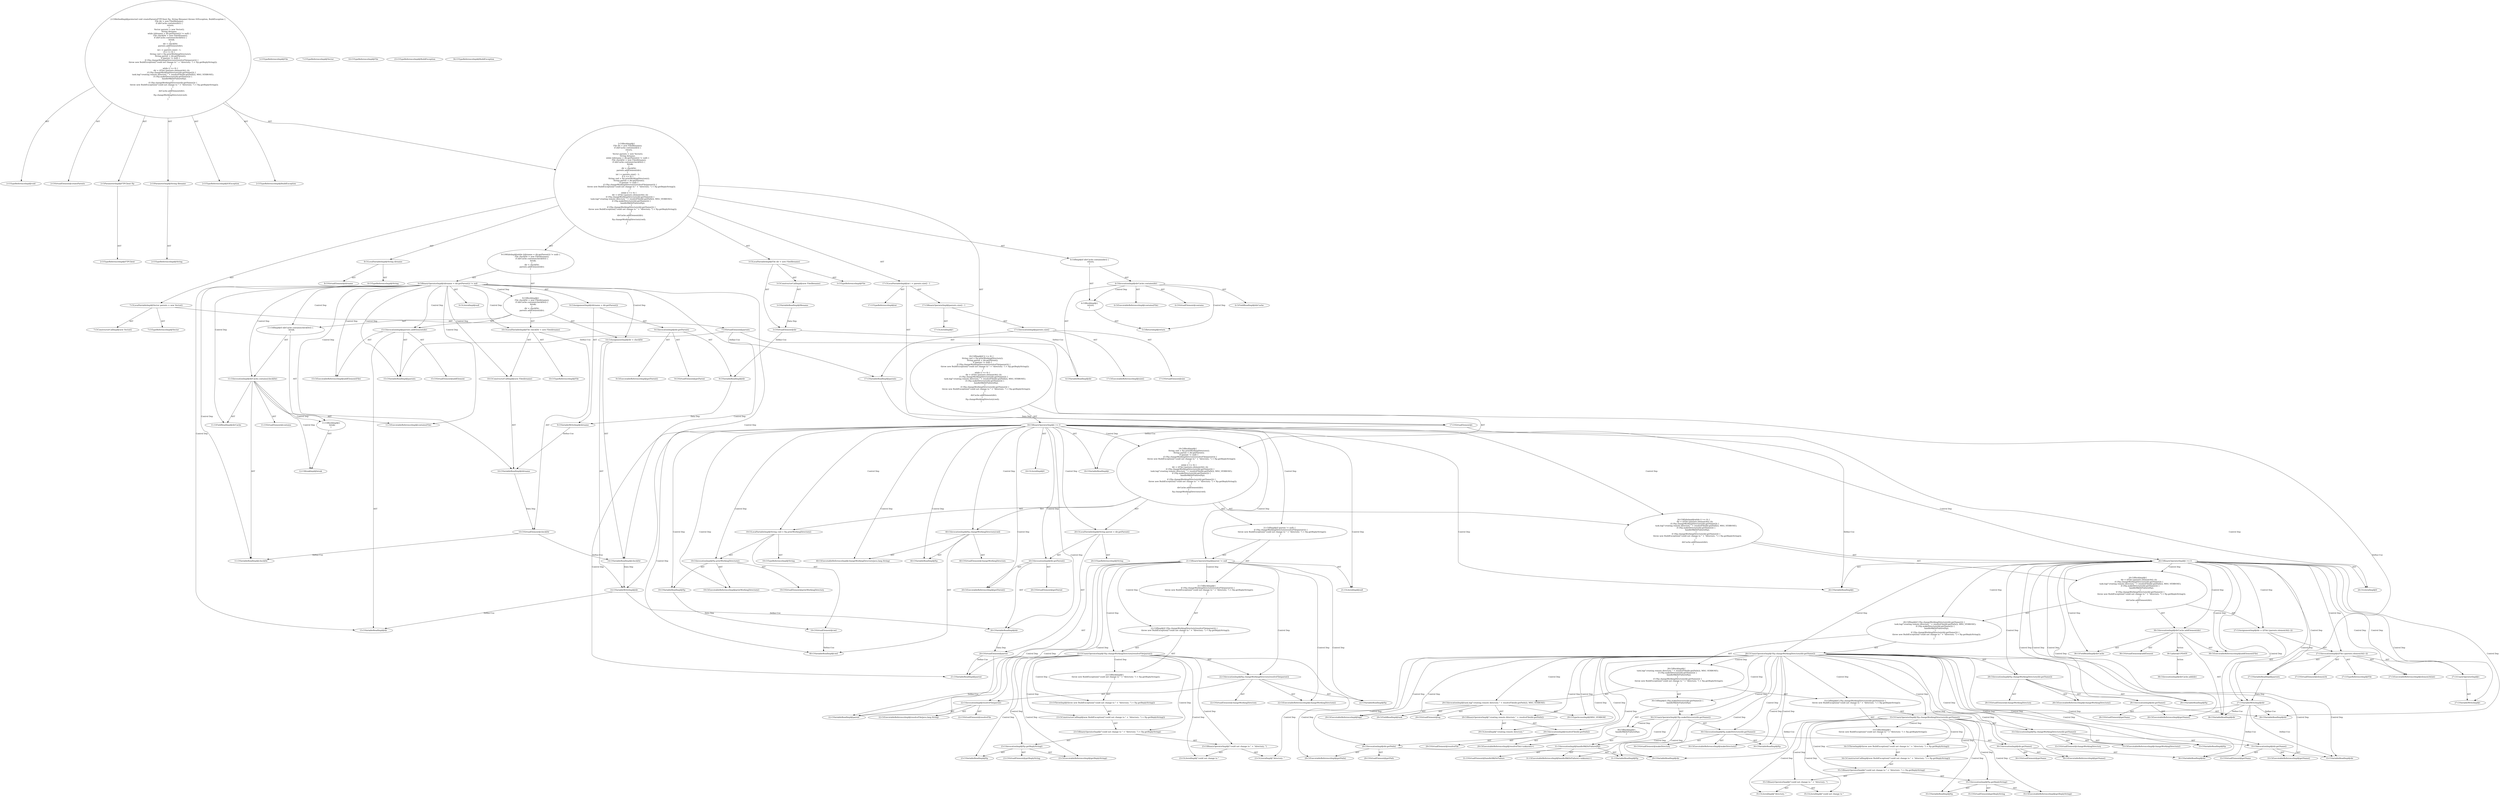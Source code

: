 digraph "createParents#?,FTPClient,String" {
0 [label="2:CtTypeReferenceImpl@void" shape=ellipse]
1 [label="2:CtVirtualElement@createParents" shape=ellipse]
2 [label="2:CtParameterImpl@FTPClient ftp" shape=ellipse]
3 [label="2:CtTypeReferenceImpl@FTPClient" shape=ellipse]
4 [label="2:CtParameterImpl@String filename" shape=ellipse]
5 [label="2:CtTypeReferenceImpl@String" shape=ellipse]
6 [label="2:CtTypeReferenceImpl@IOException" shape=ellipse]
7 [label="2:CtTypeReferenceImpl@BuildException" shape=ellipse]
8 [label="3:CtTypeReferenceImpl@File" shape=ellipse]
9 [label="3:CtTypeReferenceImpl@File" shape=ellipse]
10 [label="3:CtVariableReadImpl@filename" shape=ellipse]
11 [label="3:CtConstructorCallImpl@new File(filename)" shape=ellipse]
12 [label="3:CtVirtualElement@dir" shape=ellipse]
13 [label="3:CtLocalVariableImpl@File dir = new File(filename)" shape=ellipse]
14 [label="4:CtExecutableReferenceImpl@contains(File)" shape=ellipse]
15 [label="4:CtVirtualElement@contains" shape=ellipse]
16 [label="4:CtFieldReadImpl@dirCache" shape=ellipse]
17 [label="4:CtVariableReadImpl@dir" shape=ellipse]
18 [label="4:CtInvocationImpl@dirCache.contains(dir)" shape=ellipse]
19 [label="5:CtReturnImpl@return" shape=ellipse]
20 [label="4:CtBlockImpl@\{
    return;
\}" shape=ellipse]
21 [label="4:CtIfImpl@if (dirCache.contains(dir)) \{
    return;
\}" shape=ellipse]
22 [label="7:CtTypeReferenceImpl@Vector" shape=ellipse]
23 [label="7:CtTypeReferenceImpl@Vector" shape=ellipse]
24 [label="7:CtConstructorCallImpl@new Vector()" shape=ellipse]
25 [label="7:CtVirtualElement@parents" shape=ellipse]
26 [label="7:CtLocalVariableImpl@Vector parents = new Vector()" shape=ellipse]
27 [label="8:CtTypeReferenceImpl@String" shape=ellipse]
28 [label="8:CtVirtualElement@dirname" shape=ellipse]
29 [label="8:CtLocalVariableImpl@String dirname" shape=ellipse]
30 [label="9:CtVariableWriteImpl@dirname" shape=ellipse]
31 [label="9:CtExecutableReferenceImpl@getParent()" shape=ellipse]
32 [label="9:CtVirtualElement@getParent" shape=ellipse]
33 [label="9:CtVariableReadImpl@dir" shape=ellipse]
34 [label="9:CtInvocationImpl@dir.getParent()" shape=ellipse]
35 [label="9:CtAssignmentImpl@(dirname = dir.getParent())" shape=ellipse]
36 [label="9:CtLiteralImpl@null" shape=ellipse]
37 [label="9:CtBinaryOperatorImpl@(dirname = dir.getParent()) != null" shape=ellipse]
38 [label="10:CtTypeReferenceImpl@File" shape=ellipse]
39 [label="10:CtTypeReferenceImpl@File" shape=ellipse]
40 [label="10:CtVariableReadImpl@dirname" shape=ellipse]
41 [label="10:CtConstructorCallImpl@new File(dirname)" shape=ellipse]
42 [label="10:CtVirtualElement@checkDir" shape=ellipse]
43 [label="10:CtLocalVariableImpl@File checkDir = new File(dirname)" shape=ellipse]
44 [label="11:CtExecutableReferenceImpl@contains(File)" shape=ellipse]
45 [label="11:CtVirtualElement@contains" shape=ellipse]
46 [label="11:CtFieldReadImpl@dirCache" shape=ellipse]
47 [label="11:CtVariableReadImpl@checkDir" shape=ellipse]
48 [label="11:CtInvocationImpl@dirCache.contains(checkDir)" shape=ellipse]
49 [label="12:CtBreakImpl@break" shape=ellipse]
50 [label="11:CtBlockImpl@\{
    break;
\}" shape=ellipse]
51 [label="11:CtIfImpl@if (dirCache.contains(checkDir)) \{
    break;
\}" shape=ellipse]
52 [label="14:CtVariableWriteImpl@dir" shape=ellipse]
53 [label="14:CtVariableReadImpl@checkDir" shape=ellipse]
54 [label="14:CtAssignmentImpl@dir = checkDir" shape=ellipse]
55 [label="15:CtExecutableReferenceImpl@addElement(File)" shape=ellipse]
56 [label="15:CtVirtualElement@addElement" shape=ellipse]
57 [label="15:CtVariableReadImpl@parents" shape=ellipse]
58 [label="15:CtVariableReadImpl@dir" shape=ellipse]
59 [label="15:CtInvocationImpl@parents.addElement(dir)" shape=ellipse]
60 [label="9:CtBlockImpl@\{
    File checkDir = new File(dirname);
    if (dirCache.contains(checkDir)) \{
        break;
    \}
    dir = checkDir;
    parents.addElement(dir);
\}" shape=ellipse]
61 [label="9:CtWhileImpl@while ((dirname = dir.getParent()) != null) \{
    File checkDir = new File(dirname);
    if (dirCache.contains(checkDir)) \{
        break;
    \}
    dir = checkDir;
    parents.addElement(dir);
\} " shape=ellipse]
62 [label="17:CtTypeReferenceImpl@int" shape=ellipse]
63 [label="17:CtExecutableReferenceImpl@size()" shape=ellipse]
64 [label="17:CtVirtualElement@size" shape=ellipse]
65 [label="17:CtVariableReadImpl@parents" shape=ellipse]
66 [label="17:CtInvocationImpl@parents.size()" shape=ellipse]
67 [label="17:CtLiteralImpl@1" shape=ellipse]
68 [label="17:CtBinaryOperatorImpl@parents.size() - 1" shape=ellipse]
69 [label="17:CtVirtualElement@i" shape=ellipse]
70 [label="17:CtLocalVariableImpl@int i = parents.size() - 1" shape=ellipse]
71 [label="18:CtVariableReadImpl@i" shape=ellipse]
72 [label="18:CtLiteralImpl@0" shape=ellipse]
73 [label="18:CtBinaryOperatorImpl@i >= 0" shape=ellipse]
74 [label="19:CtTypeReferenceImpl@String" shape=ellipse]
75 [label="19:CtExecutableReferenceImpl@printWorkingDirectory()" shape=ellipse]
76 [label="19:CtVirtualElement@printWorkingDirectory" shape=ellipse]
77 [label="19:CtVariableReadImpl@ftp" shape=ellipse]
78 [label="19:CtInvocationImpl@ftp.printWorkingDirectory()" shape=ellipse]
79 [label="19:CtVirtualElement@cwd" shape=ellipse]
80 [label="19:CtLocalVariableImpl@String cwd = ftp.printWorkingDirectory()" shape=ellipse]
81 [label="20:CtTypeReferenceImpl@String" shape=ellipse]
82 [label="20:CtExecutableReferenceImpl@getParent()" shape=ellipse]
83 [label="20:CtVirtualElement@getParent" shape=ellipse]
84 [label="20:CtVariableReadImpl@dir" shape=ellipse]
85 [label="20:CtInvocationImpl@dir.getParent()" shape=ellipse]
86 [label="20:CtVirtualElement@parent" shape=ellipse]
87 [label="20:CtLocalVariableImpl@String parent = dir.getParent()" shape=ellipse]
88 [label="21:CtVariableReadImpl@parent" shape=ellipse]
89 [label="21:CtLiteralImpl@null" shape=ellipse]
90 [label="21:CtBinaryOperatorImpl@parent != null" shape=ellipse]
91 [label="22:CtExecutableReferenceImpl@changeWorkingDirectory()" shape=ellipse]
92 [label="22:CtVirtualElement@changeWorkingDirectory" shape=ellipse]
93 [label="22:CtVariableReadImpl@ftp" shape=ellipse]
94 [label="22:CtExecutableReferenceImpl@resolveFile(java.lang.String)" shape=ellipse]
95 [label="22:CtVirtualElement@resolveFile" shape=ellipse]
96 [label="22:CtVariableReadImpl@parent" shape=ellipse]
97 [label="22:CtInvocationImpl@resolveFile(parent)" shape=ellipse]
98 [label="22:CtInvocationImpl@ftp.changeWorkingDirectory(resolveFile(parent))" shape=ellipse]
99 [label="22:CtUnaryOperatorImpl@!ftp.changeWorkingDirectory(resolveFile(parent))" shape=ellipse]
100 [label="23:CtTypeReferenceImpl@BuildException" shape=ellipse]
101 [label="23:CtLiteralImpl@\"could not change to \"" shape=ellipse]
102 [label="23:CtLiteralImpl@\"directory: \"" shape=ellipse]
103 [label="23:CtBinaryOperatorImpl@(\"could not change to \" + \"directory: \")" shape=ellipse]
104 [label="23:CtExecutableReferenceImpl@getReplyString()" shape=ellipse]
105 [label="23:CtVirtualElement@getReplyString" shape=ellipse]
106 [label="23:CtVariableReadImpl@ftp" shape=ellipse]
107 [label="23:CtInvocationImpl@ftp.getReplyString()" shape=ellipse]
108 [label="23:CtBinaryOperatorImpl@(\"could not change to \" + \"directory: \") + ftp.getReplyString()" shape=ellipse]
109 [label="23:CtConstructorCallImpl@new BuildException((\"could not change to \" + \"directory: \") + ftp.getReplyString())" shape=ellipse]
110 [label="23:CtThrowImpl@throw new BuildException((\"could not change to \" + \"directory: \") + ftp.getReplyString())" shape=ellipse]
111 [label="22:CtBlockImpl@\{
    throw new BuildException((\"could not change to \" + \"directory: \") + ftp.getReplyString());
\}" shape=ellipse]
112 [label="22:CtIfImpl@if (!ftp.changeWorkingDirectory(resolveFile(parent))) \{
    throw new BuildException((\"could not change to \" + \"directory: \") + ftp.getReplyString());
\}" shape=ellipse]
113 [label="21:CtBlockImpl@\{
    if (!ftp.changeWorkingDirectory(resolveFile(parent))) \{
        throw new BuildException((\"could not change to \" + \"directory: \") + ftp.getReplyString());
    \}
\}" shape=ellipse]
114 [label="21:CtIfImpl@if (parent != null) \{
    if (!ftp.changeWorkingDirectory(resolveFile(parent))) \{
        throw new BuildException((\"could not change to \" + \"directory: \") + ftp.getReplyString());
    \}
\}" shape=ellipse]
115 [label="26:CtVariableReadImpl@i" shape=ellipse]
116 [label="26:CtLiteralImpl@0" shape=ellipse]
117 [label="26:CtBinaryOperatorImpl@i >= 0" shape=ellipse]
118 [label="27:CtVariableWriteImpl@dir" shape=ellipse]
119 [label="27:CtExecutableReferenceImpl@elementAt(int)" shape=ellipse]
120 [label="27:CtVirtualElement@elementAt" shape=ellipse]
121 [label="27:CtVariableReadImpl@parents" shape=ellipse]
122 [label="27:CtVariableWriteImpl@i" shape=ellipse]
123 [label="27:CtUnaryOperatorImpl@i--" shape=ellipse]
124 [label="27:CtInvocationImpl@((File) (parents.elementAt(i--)))" shape=ellipse]
125 [label="27:CtTypeReferenceImpl@File" shape=ellipse]
126 [label="27:CtAssignmentImpl@dir = ((File) (parents.elementAt(i--)))" shape=ellipse]
127 [label="28:CtExecutableReferenceImpl@changeWorkingDirectory()" shape=ellipse]
128 [label="28:CtVirtualElement@changeWorkingDirectory" shape=ellipse]
129 [label="28:CtVariableReadImpl@ftp" shape=ellipse]
130 [label="28:CtExecutableReferenceImpl@getName()" shape=ellipse]
131 [label="28:CtVirtualElement@getName" shape=ellipse]
132 [label="28:CtVariableReadImpl@dir" shape=ellipse]
133 [label="28:CtInvocationImpl@dir.getName()" shape=ellipse]
134 [label="28:CtInvocationImpl@ftp.changeWorkingDirectory(dir.getName())" shape=ellipse]
135 [label="28:CtUnaryOperatorImpl@!ftp.changeWorkingDirectory(dir.getName())" shape=ellipse]
136 [label="29:CtExecutableReferenceImpl@log()" shape=ellipse]
137 [label="29:CtVirtualElement@log" shape=ellipse]
138 [label="29:CtFieldReadImpl@task" shape=ellipse]
139 [label="29:CtLiteralImpl@\"creating remote directory \"" shape=ellipse]
140 [label="29:CtExecutableReferenceImpl@resolveFile(<unknown>)" shape=ellipse]
141 [label="29:CtVirtualElement@resolveFile" shape=ellipse]
142 [label="29:CtExecutableReferenceImpl@getPath()" shape=ellipse]
143 [label="29:CtVirtualElement@getPath" shape=ellipse]
144 [label="29:CtVariableReadImpl@dir" shape=ellipse]
145 [label="29:CtInvocationImpl@dir.getPath()" shape=ellipse]
146 [label="29:CtInvocationImpl@resolveFile(dir.getPath())" shape=ellipse]
147 [label="29:CtBinaryOperatorImpl@\"creating remote directory \" + resolveFile(dir.getPath())" shape=ellipse]
148 [label="29:CtTypeAccessImpl@MSG_VERBOSE" shape=ellipse]
149 [label="29:CtInvocationImpl@task.log(\"creating remote directory \" + resolveFile(dir.getPath()), MSG_VERBOSE)" shape=ellipse]
150 [label="30:CtExecutableReferenceImpl@makeDirectory()" shape=ellipse]
151 [label="30:CtVirtualElement@makeDirectory" shape=ellipse]
152 [label="30:CtVariableReadImpl@ftp" shape=ellipse]
153 [label="30:CtExecutableReferenceImpl@getName()" shape=ellipse]
154 [label="30:CtVirtualElement@getName" shape=ellipse]
155 [label="30:CtVariableReadImpl@dir" shape=ellipse]
156 [label="30:CtInvocationImpl@dir.getName()" shape=ellipse]
157 [label="30:CtInvocationImpl@ftp.makeDirectory(dir.getName())" shape=ellipse]
158 [label="30:CtUnaryOperatorImpl@!ftp.makeDirectory(dir.getName())" shape=ellipse]
159 [label="31:CtExecutableReferenceImpl@handleMkDirFailure(<unknown>)" shape=ellipse]
160 [label="31:CtVirtualElement@handleMkDirFailure" shape=ellipse]
161 [label="31:CtVariableReadImpl@ftp" shape=ellipse]
162 [label="31:CtInvocationImpl@handleMkDirFailure(ftp)" shape=ellipse]
163 [label="30:CtBlockImpl@\{
    handleMkDirFailure(ftp);
\}" shape=ellipse]
164 [label="30:CtIfImpl@if (!ftp.makeDirectory(dir.getName())) \{
    handleMkDirFailure(ftp);
\}" shape=ellipse]
165 [label="33:CtExecutableReferenceImpl@changeWorkingDirectory()" shape=ellipse]
166 [label="33:CtVirtualElement@changeWorkingDirectory" shape=ellipse]
167 [label="33:CtVariableReadImpl@ftp" shape=ellipse]
168 [label="33:CtExecutableReferenceImpl@getName()" shape=ellipse]
169 [label="33:CtVirtualElement@getName" shape=ellipse]
170 [label="33:CtVariableReadImpl@dir" shape=ellipse]
171 [label="33:CtInvocationImpl@dir.getName()" shape=ellipse]
172 [label="33:CtInvocationImpl@ftp.changeWorkingDirectory(dir.getName())" shape=ellipse]
173 [label="33:CtUnaryOperatorImpl@!ftp.changeWorkingDirectory(dir.getName())" shape=ellipse]
174 [label="34:CtTypeReferenceImpl@BuildException" shape=ellipse]
175 [label="35:CtLiteralImpl@\"could not change to \"" shape=ellipse]
176 [label="35:CtLiteralImpl@\"directory: \"" shape=ellipse]
177 [label="35:CtBinaryOperatorImpl@(\"could not change to \" + \"directory: \")" shape=ellipse]
178 [label="35:CtExecutableReferenceImpl@getReplyString()" shape=ellipse]
179 [label="35:CtVirtualElement@getReplyString" shape=ellipse]
180 [label="35:CtVariableReadImpl@ftp" shape=ellipse]
181 [label="35:CtInvocationImpl@ftp.getReplyString()" shape=ellipse]
182 [label="35:CtBinaryOperatorImpl@(\"could not change to \" + \"directory: \") + ftp.getReplyString()" shape=ellipse]
183 [label="34:CtConstructorCallImpl@new BuildException((\"could not change to \" + \"directory: \") + ftp.getReplyString())" shape=ellipse]
184 [label="34:CtThrowImpl@throw new BuildException((\"could not change to \" + \"directory: \") + ftp.getReplyString())" shape=ellipse]
185 [label="33:CtBlockImpl@\{
    throw new BuildException((\"could not change to \" + \"directory: \") + ftp.getReplyString());
\}" shape=ellipse]
186 [label="33:CtIfImpl@if (!ftp.changeWorkingDirectory(dir.getName())) \{
    throw new BuildException((\"could not change to \" + \"directory: \") + ftp.getReplyString());
\}" shape=ellipse]
187 [label="28:CtBlockImpl@\{
    task.log(\"creating remote directory \" + resolveFile(dir.getPath()), MSG_VERBOSE);
    if (!ftp.makeDirectory(dir.getName())) \{
        handleMkDirFailure(ftp);
    \}
    if (!ftp.changeWorkingDirectory(dir.getName())) \{
        throw new BuildException((\"could not change to \" + \"directory: \") + ftp.getReplyString());
    \}
\}" shape=ellipse]
188 [label="28:CtIfImpl@if (!ftp.changeWorkingDirectory(dir.getName())) \{
    task.log(\"creating remote directory \" + resolveFile(dir.getPath()), MSG_VERBOSE);
    if (!ftp.makeDirectory(dir.getName())) \{
        handleMkDirFailure(ftp);
    \}
    if (!ftp.changeWorkingDirectory(dir.getName())) \{
        throw new BuildException((\"could not change to \" + \"directory: \") + ftp.getReplyString());
    \}
\}" shape=ellipse]
189 [label="38:CtExecutableReferenceImpl@addElement(File)" shape=ellipse]
190 [label="38:CtVirtualElement@addElement" shape=ellipse]
191 [label="38:CtFieldReadImpl@dirCache" shape=ellipse]
192 [label="38:CtVariableReadImpl@dir" shape=ellipse]
193 [label="38:CtInvocationImpl@dirCache.addElement(dir)" shape=ellipse]
194 [label="26:CtBlockImpl@\{
    dir = ((File) (parents.elementAt(i--)));
    if (!ftp.changeWorkingDirectory(dir.getName())) \{
        task.log(\"creating remote directory \" + resolveFile(dir.getPath()), MSG_VERBOSE);
        if (!ftp.makeDirectory(dir.getName())) \{
            handleMkDirFailure(ftp);
        \}
        if (!ftp.changeWorkingDirectory(dir.getName())) \{
            throw new BuildException((\"could not change to \" + \"directory: \") + ftp.getReplyString());
        \}
    \}
    dirCache.addElement(dir);
\}" shape=ellipse]
195 [label="26:CtWhileImpl@while (i >= 0) \{
    dir = ((File) (parents.elementAt(i--)));
    if (!ftp.changeWorkingDirectory(dir.getName())) \{
        task.log(\"creating remote directory \" + resolveFile(dir.getPath()), MSG_VERBOSE);
        if (!ftp.makeDirectory(dir.getName())) \{
            handleMkDirFailure(ftp);
        \}
        if (!ftp.changeWorkingDirectory(dir.getName())) \{
            throw new BuildException((\"could not change to \" + \"directory: \") + ftp.getReplyString());
        \}
    \}
    dirCache.addElement(dir);
\} " shape=ellipse]
196 [label="40:CtExecutableReferenceImpl@changeWorkingDirectory(java.lang.String)" shape=ellipse]
197 [label="40:CtVirtualElement@changeWorkingDirectory" shape=ellipse]
198 [label="40:CtVariableReadImpl@ftp" shape=ellipse]
199 [label="40:CtVariableReadImpl@cwd" shape=ellipse]
200 [label="40:CtInvocationImpl@ftp.changeWorkingDirectory(cwd)" shape=ellipse]
201 [label="18:CtBlockImpl@\{
    String cwd = ftp.printWorkingDirectory();
    String parent = dir.getParent();
    if (parent != null) \{
        if (!ftp.changeWorkingDirectory(resolveFile(parent))) \{
            throw new BuildException((\"could not change to \" + \"directory: \") + ftp.getReplyString());
        \}
    \}
    while (i >= 0) \{
        dir = ((File) (parents.elementAt(i--)));
        if (!ftp.changeWorkingDirectory(dir.getName())) \{
            task.log(\"creating remote directory \" + resolveFile(dir.getPath()), MSG_VERBOSE);
            if (!ftp.makeDirectory(dir.getName())) \{
                handleMkDirFailure(ftp);
            \}
            if (!ftp.changeWorkingDirectory(dir.getName())) \{
                throw new BuildException((\"could not change to \" + \"directory: \") + ftp.getReplyString());
            \}
        \}
        dirCache.addElement(dir);
    \} 
    ftp.changeWorkingDirectory(cwd);
\}" shape=ellipse]
202 [label="18:CtIfImpl@if (i >= 0) \{
    String cwd = ftp.printWorkingDirectory();
    String parent = dir.getParent();
    if (parent != null) \{
        if (!ftp.changeWorkingDirectory(resolveFile(parent))) \{
            throw new BuildException((\"could not change to \" + \"directory: \") + ftp.getReplyString());
        \}
    \}
    while (i >= 0) \{
        dir = ((File) (parents.elementAt(i--)));
        if (!ftp.changeWorkingDirectory(dir.getName())) \{
            task.log(\"creating remote directory \" + resolveFile(dir.getPath()), MSG_VERBOSE);
            if (!ftp.makeDirectory(dir.getName())) \{
                handleMkDirFailure(ftp);
            \}
            if (!ftp.changeWorkingDirectory(dir.getName())) \{
                throw new BuildException((\"could not change to \" + \"directory: \") + ftp.getReplyString());
            \}
        \}
        dirCache.addElement(dir);
    \} 
    ftp.changeWorkingDirectory(cwd);
\}" shape=ellipse]
203 [label="2:CtBlockImpl@\{
    File dir = new File(filename);
    if (dirCache.contains(dir)) \{
        return;
    \}
    Vector parents = new Vector();
    String dirname;
    while ((dirname = dir.getParent()) != null) \{
        File checkDir = new File(dirname);
        if (dirCache.contains(checkDir)) \{
            break;
        \}
        dir = checkDir;
        parents.addElement(dir);
    \} 
    int i = parents.size() - 1;
    if (i >= 0) \{
        String cwd = ftp.printWorkingDirectory();
        String parent = dir.getParent();
        if (parent != null) \{
            if (!ftp.changeWorkingDirectory(resolveFile(parent))) \{
                throw new BuildException((\"could not change to \" + \"directory: \") + ftp.getReplyString());
            \}
        \}
        while (i >= 0) \{
            dir = ((File) (parents.elementAt(i--)));
            if (!ftp.changeWorkingDirectory(dir.getName())) \{
                task.log(\"creating remote directory \" + resolveFile(dir.getPath()), MSG_VERBOSE);
                if (!ftp.makeDirectory(dir.getName())) \{
                    handleMkDirFailure(ftp);
                \}
                if (!ftp.changeWorkingDirectory(dir.getName())) \{
                    throw new BuildException((\"could not change to \" + \"directory: \") + ftp.getReplyString());
                \}
            \}
            dirCache.addElement(dir);
        \} 
        ftp.changeWorkingDirectory(cwd);
    \}
\}" shape=ellipse]
204 [label="2:CtMethodImpl@protected void createParents(FTPClient ftp, String filename) throws IOException, BuildException \{
    File dir = new File(filename);
    if (dirCache.contains(dir)) \{
        return;
    \}
    Vector parents = new Vector();
    String dirname;
    while ((dirname = dir.getParent()) != null) \{
        File checkDir = new File(dirname);
        if (dirCache.contains(checkDir)) \{
            break;
        \}
        dir = checkDir;
        parents.addElement(dir);
    \} 
    int i = parents.size() - 1;
    if (i >= 0) \{
        String cwd = ftp.printWorkingDirectory();
        String parent = dir.getParent();
        if (parent != null) \{
            if (!ftp.changeWorkingDirectory(resolveFile(parent))) \{
                throw new BuildException((\"could not change to \" + \"directory: \") + ftp.getReplyString());
            \}
        \}
        while (i >= 0) \{
            dir = ((File) (parents.elementAt(i--)));
            if (!ftp.changeWorkingDirectory(dir.getName())) \{
                task.log(\"creating remote directory \" + resolveFile(dir.getPath()), MSG_VERBOSE);
                if (!ftp.makeDirectory(dir.getName())) \{
                    handleMkDirFailure(ftp);
                \}
                if (!ftp.changeWorkingDirectory(dir.getName())) \{
                    throw new BuildException((\"could not change to \" + \"directory: \") + ftp.getReplyString());
                \}
            \}
            dirCache.addElement(dir);
        \} 
        ftp.changeWorkingDirectory(cwd);
    \}
\}" shape=ellipse]
205 [label="38:Update@UPDATE" shape=ellipse]
206 [label="38:CtInvocationImpl@dirCache.add(dir)" shape=ellipse]
2 -> 3 [label="AST"];
4 -> 5 [label="AST"];
10 -> 12 [label="Data Dep"];
11 -> 10 [label="AST"];
12 -> 17 [label="Define-Use"];
12 -> 33 [label="Define-Use"];
13 -> 12 [label="AST"];
13 -> 8 [label="AST"];
13 -> 11 [label="AST"];
18 -> 15 [label="AST"];
18 -> 16 [label="AST"];
18 -> 14 [label="AST"];
18 -> 17 [label="AST"];
18 -> 20 [label="Control Dep"];
18 -> 19 [label="Control Dep"];
20 -> 19 [label="AST"];
21 -> 18 [label="AST"];
21 -> 20 [label="AST"];
25 -> 57 [label="Define-Use"];
25 -> 65 [label="Define-Use"];
25 -> 121 [label="Define-Use"];
26 -> 25 [label="AST"];
26 -> 22 [label="AST"];
26 -> 24 [label="AST"];
29 -> 28 [label="AST"];
29 -> 27 [label="AST"];
30 -> 40 [label="Define-Use"];
33 -> 30 [label="Data Dep"];
34 -> 32 [label="AST"];
34 -> 33 [label="AST"];
34 -> 31 [label="AST"];
35 -> 30 [label="AST"];
35 -> 34 [label="AST"];
37 -> 35 [label="AST"];
37 -> 36 [label="AST"];
37 -> 60 [label="Control Dep"];
37 -> 43 [label="Control Dep"];
37 -> 41 [label="Control Dep"];
37 -> 40 [label="Control Dep"];
37 -> 51 [label="Control Dep"];
37 -> 48 [label="Control Dep"];
37 -> 44 [label="Control Dep"];
37 -> 46 [label="Control Dep"];
37 -> 47 [label="Control Dep"];
37 -> 54 [label="Control Dep"];
37 -> 52 [label="Control Dep"];
37 -> 53 [label="Control Dep"];
37 -> 59 [label="Control Dep"];
37 -> 55 [label="Control Dep"];
37 -> 57 [label="Control Dep"];
37 -> 58 [label="Control Dep"];
40 -> 42 [label="Data Dep"];
41 -> 40 [label="AST"];
42 -> 47 [label="Define-Use"];
42 -> 53 [label="Define-Use"];
43 -> 42 [label="AST"];
43 -> 38 [label="AST"];
43 -> 41 [label="AST"];
48 -> 45 [label="AST"];
48 -> 46 [label="AST"];
48 -> 44 [label="AST"];
48 -> 47 [label="AST"];
48 -> 50 [label="Control Dep"];
48 -> 49 [label="Control Dep"];
50 -> 49 [label="AST"];
51 -> 48 [label="AST"];
51 -> 50 [label="AST"];
52 -> 58 [label="Define-Use"];
52 -> 84 [label="Define-Use"];
53 -> 52 [label="Data Dep"];
54 -> 52 [label="AST"];
54 -> 53 [label="AST"];
59 -> 56 [label="AST"];
59 -> 57 [label="AST"];
59 -> 55 [label="AST"];
59 -> 58 [label="AST"];
60 -> 43 [label="AST"];
60 -> 51 [label="AST"];
60 -> 54 [label="AST"];
60 -> 59 [label="AST"];
61 -> 37 [label="AST"];
61 -> 60 [label="AST"];
65 -> 69 [label="Data Dep"];
66 -> 64 [label="AST"];
66 -> 65 [label="AST"];
66 -> 63 [label="AST"];
68 -> 66 [label="AST"];
68 -> 67 [label="AST"];
69 -> 71 [label="Define-Use"];
69 -> 115 [label="Define-Use"];
70 -> 69 [label="AST"];
70 -> 62 [label="AST"];
70 -> 68 [label="AST"];
73 -> 71 [label="AST"];
73 -> 72 [label="AST"];
73 -> 201 [label="Control Dep"];
73 -> 80 [label="Control Dep"];
73 -> 78 [label="Control Dep"];
73 -> 75 [label="Control Dep"];
73 -> 77 [label="Control Dep"];
73 -> 87 [label="Control Dep"];
73 -> 85 [label="Control Dep"];
73 -> 82 [label="Control Dep"];
73 -> 84 [label="Control Dep"];
73 -> 114 [label="Control Dep"];
73 -> 90 [label="Control Dep"];
73 -> 88 [label="Control Dep"];
73 -> 89 [label="Control Dep"];
73 -> 195 [label="Control Dep"];
73 -> 117 [label="Control Dep"];
73 -> 115 [label="Control Dep"];
73 -> 116 [label="Control Dep"];
73 -> 200 [label="Control Dep"];
73 -> 196 [label="Control Dep"];
73 -> 198 [label="Control Dep"];
73 -> 199 [label="Control Dep"];
77 -> 79 [label="Data Dep"];
78 -> 76 [label="AST"];
78 -> 77 [label="AST"];
78 -> 75 [label="AST"];
79 -> 199 [label="Define-Use"];
80 -> 79 [label="AST"];
80 -> 74 [label="AST"];
80 -> 78 [label="AST"];
84 -> 86 [label="Data Dep"];
85 -> 83 [label="AST"];
85 -> 84 [label="AST"];
85 -> 82 [label="AST"];
86 -> 88 [label="Define-Use"];
86 -> 96 [label="Define-Use"];
87 -> 86 [label="AST"];
87 -> 81 [label="AST"];
87 -> 85 [label="AST"];
90 -> 88 [label="AST"];
90 -> 89 [label="AST"];
90 -> 113 [label="Control Dep"];
90 -> 112 [label="Control Dep"];
90 -> 99 [label="Control Dep"];
90 -> 98 [label="Control Dep"];
90 -> 91 [label="Control Dep"];
90 -> 93 [label="Control Dep"];
90 -> 97 [label="Control Dep"];
90 -> 94 [label="Control Dep"];
90 -> 96 [label="Control Dep"];
97 -> 95 [label="AST"];
97 -> 94 [label="AST"];
97 -> 96 [label="AST"];
98 -> 92 [label="AST"];
98 -> 93 [label="AST"];
98 -> 91 [label="AST"];
98 -> 97 [label="AST"];
99 -> 98 [label="AST"];
99 -> 111 [label="Control Dep"];
99 -> 110 [label="Control Dep"];
99 -> 109 [label="Control Dep"];
99 -> 108 [label="Control Dep"];
99 -> 103 [label="Control Dep"];
99 -> 101 [label="Control Dep"];
99 -> 102 [label="Control Dep"];
99 -> 107 [label="Control Dep"];
99 -> 104 [label="Control Dep"];
99 -> 106 [label="Control Dep"];
103 -> 101 [label="AST"];
103 -> 102 [label="AST"];
107 -> 105 [label="AST"];
107 -> 106 [label="AST"];
107 -> 104 [label="AST"];
108 -> 103 [label="AST"];
108 -> 107 [label="AST"];
109 -> 108 [label="AST"];
110 -> 109 [label="AST"];
111 -> 110 [label="AST"];
112 -> 99 [label="AST"];
112 -> 111 [label="AST"];
113 -> 112 [label="AST"];
114 -> 90 [label="AST"];
114 -> 113 [label="AST"];
117 -> 115 [label="AST"];
117 -> 116 [label="AST"];
117 -> 194 [label="Control Dep"];
117 -> 126 [label="Control Dep"];
117 -> 118 [label="Control Dep"];
117 -> 124 [label="Control Dep"];
117 -> 119 [label="Control Dep"];
117 -> 121 [label="Control Dep"];
117 -> 123 [label="Control Dep"];
117 -> 122 [label="Control Dep"];
117 -> 188 [label="Control Dep"];
117 -> 135 [label="Control Dep"];
117 -> 134 [label="Control Dep"];
117 -> 127 [label="Control Dep"];
117 -> 129 [label="Control Dep"];
117 -> 133 [label="Control Dep"];
117 -> 130 [label="Control Dep"];
117 -> 132 [label="Control Dep"];
117 -> 193 [label="Control Dep"];
117 -> 189 [label="Control Dep"];
117 -> 191 [label="Control Dep"];
117 -> 192 [label="Control Dep"];
118 -> 132 [label="Define-Use"];
118 -> 144 [label="Define-Use"];
118 -> 155 [label="Define-Use"];
118 -> 170 [label="Define-Use"];
118 -> 192 [label="Define-Use"];
121 -> 118 [label="Data Dep"];
123 -> 122 [label="AST"];
124 -> 120 [label="AST"];
124 -> 125 [label="AST"];
124 -> 121 [label="AST"];
124 -> 119 [label="AST"];
124 -> 123 [label="AST"];
126 -> 118 [label="AST"];
126 -> 124 [label="AST"];
133 -> 131 [label="AST"];
133 -> 132 [label="AST"];
133 -> 130 [label="AST"];
134 -> 128 [label="AST"];
134 -> 129 [label="AST"];
134 -> 127 [label="AST"];
134 -> 133 [label="AST"];
135 -> 134 [label="AST"];
135 -> 187 [label="Control Dep"];
135 -> 149 [label="Control Dep"];
135 -> 136 [label="Control Dep"];
135 -> 138 [label="Control Dep"];
135 -> 147 [label="Control Dep"];
135 -> 139 [label="Control Dep"];
135 -> 146 [label="Control Dep"];
135 -> 140 [label="Control Dep"];
135 -> 145 [label="Control Dep"];
135 -> 142 [label="Control Dep"];
135 -> 144 [label="Control Dep"];
135 -> 148 [label="Control Dep"];
135 -> 164 [label="Control Dep"];
135 -> 158 [label="Control Dep"];
135 -> 157 [label="Control Dep"];
135 -> 150 [label="Control Dep"];
135 -> 152 [label="Control Dep"];
135 -> 156 [label="Control Dep"];
135 -> 153 [label="Control Dep"];
135 -> 155 [label="Control Dep"];
135 -> 186 [label="Control Dep"];
135 -> 173 [label="Control Dep"];
135 -> 172 [label="Control Dep"];
135 -> 165 [label="Control Dep"];
135 -> 167 [label="Control Dep"];
135 -> 171 [label="Control Dep"];
135 -> 168 [label="Control Dep"];
135 -> 170 [label="Control Dep"];
145 -> 143 [label="AST"];
145 -> 144 [label="AST"];
145 -> 142 [label="AST"];
146 -> 141 [label="AST"];
146 -> 140 [label="AST"];
146 -> 145 [label="AST"];
147 -> 139 [label="AST"];
147 -> 146 [label="AST"];
149 -> 137 [label="AST"];
149 -> 138 [label="AST"];
149 -> 136 [label="AST"];
149 -> 147 [label="AST"];
149 -> 148 [label="AST"];
156 -> 154 [label="AST"];
156 -> 155 [label="AST"];
156 -> 153 [label="AST"];
157 -> 151 [label="AST"];
157 -> 152 [label="AST"];
157 -> 150 [label="AST"];
157 -> 156 [label="AST"];
158 -> 157 [label="AST"];
158 -> 163 [label="Control Dep"];
158 -> 162 [label="Control Dep"];
158 -> 159 [label="Control Dep"];
158 -> 161 [label="Control Dep"];
162 -> 160 [label="AST"];
162 -> 159 [label="AST"];
162 -> 161 [label="AST"];
163 -> 162 [label="AST"];
164 -> 158 [label="AST"];
164 -> 163 [label="AST"];
171 -> 169 [label="AST"];
171 -> 170 [label="AST"];
171 -> 168 [label="AST"];
172 -> 166 [label="AST"];
172 -> 167 [label="AST"];
172 -> 165 [label="AST"];
172 -> 171 [label="AST"];
173 -> 172 [label="AST"];
173 -> 185 [label="Control Dep"];
173 -> 184 [label="Control Dep"];
173 -> 183 [label="Control Dep"];
173 -> 182 [label="Control Dep"];
173 -> 177 [label="Control Dep"];
173 -> 175 [label="Control Dep"];
173 -> 176 [label="Control Dep"];
173 -> 181 [label="Control Dep"];
173 -> 178 [label="Control Dep"];
173 -> 180 [label="Control Dep"];
177 -> 175 [label="AST"];
177 -> 176 [label="AST"];
181 -> 179 [label="AST"];
181 -> 180 [label="AST"];
181 -> 178 [label="AST"];
182 -> 177 [label="AST"];
182 -> 181 [label="AST"];
183 -> 182 [label="AST"];
184 -> 183 [label="AST"];
185 -> 184 [label="AST"];
186 -> 173 [label="AST"];
186 -> 185 [label="AST"];
187 -> 149 [label="AST"];
187 -> 164 [label="AST"];
187 -> 186 [label="AST"];
188 -> 135 [label="AST"];
188 -> 187 [label="AST"];
193 -> 190 [label="AST"];
193 -> 191 [label="AST"];
193 -> 189 [label="AST"];
193 -> 192 [label="AST"];
193 -> 205 [label="Action"];
194 -> 126 [label="AST"];
194 -> 188 [label="AST"];
194 -> 193 [label="AST"];
195 -> 117 [label="AST"];
195 -> 194 [label="AST"];
200 -> 197 [label="AST"];
200 -> 198 [label="AST"];
200 -> 196 [label="AST"];
200 -> 199 [label="AST"];
201 -> 80 [label="AST"];
201 -> 87 [label="AST"];
201 -> 114 [label="AST"];
201 -> 195 [label="AST"];
201 -> 200 [label="AST"];
202 -> 73 [label="AST"];
202 -> 201 [label="AST"];
203 -> 13 [label="AST"];
203 -> 21 [label="AST"];
203 -> 26 [label="AST"];
203 -> 29 [label="AST"];
203 -> 61 [label="AST"];
203 -> 70 [label="AST"];
203 -> 202 [label="AST"];
204 -> 1 [label="AST"];
204 -> 0 [label="AST"];
204 -> 2 [label="AST"];
204 -> 4 [label="AST"];
204 -> 6 [label="AST"];
204 -> 7 [label="AST"];
204 -> 203 [label="AST"];
205 -> 206 [label="Action"];
}